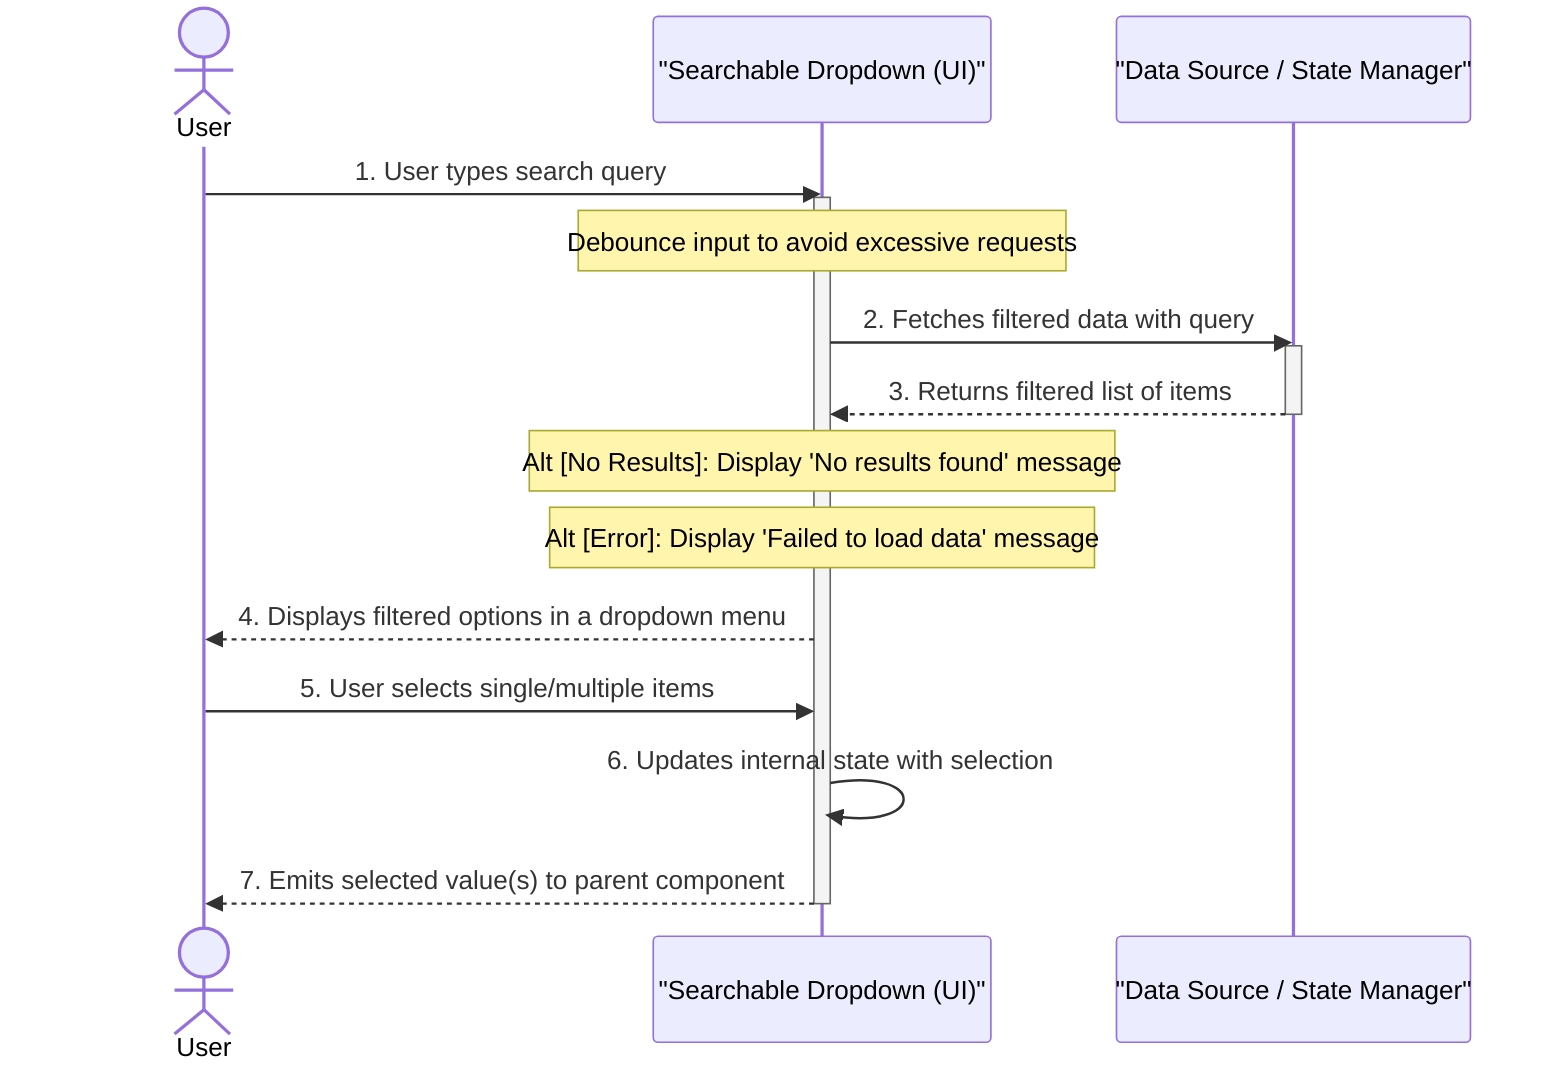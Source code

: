 sequenceDiagram
    actor User
    participant SearchableDropdown_UI as "Searchable Dropdown (UI)"
    participant DataSource_StateManager as "Data Source / State Manager"

    User->>SearchableDropdown_UI: 1. User types search query
    activate SearchableDropdown_UI

    note over SearchableDropdown_UI: Debounce input to avoid excessive requests

    SearchableDropdown_UI->>DataSource_StateManager: 2. Fetches filtered data with query
    activate DataSource_StateManager

    DataSource_StateManager-->>SearchableDropdown_UI: 3. Returns filtered list of items
    deactivate DataSource_StateManager

    note over SearchableDropdown_UI: Alt [No Results]: Display 'No results found' message
    note over SearchableDropdown_UI: Alt [Error]: Display 'Failed to load data' message

    SearchableDropdown_UI-->>User: 4. Displays filtered options in a dropdown menu

    User->>SearchableDropdown_UI: 5. User selects single/multiple items
    SearchableDropdown_UI->>SearchableDropdown_UI: 6. Updates internal state with selection

    SearchableDropdown_UI-->>User: 7. Emits selected value(s) to parent component
    deactivate SearchableDropdown_UI